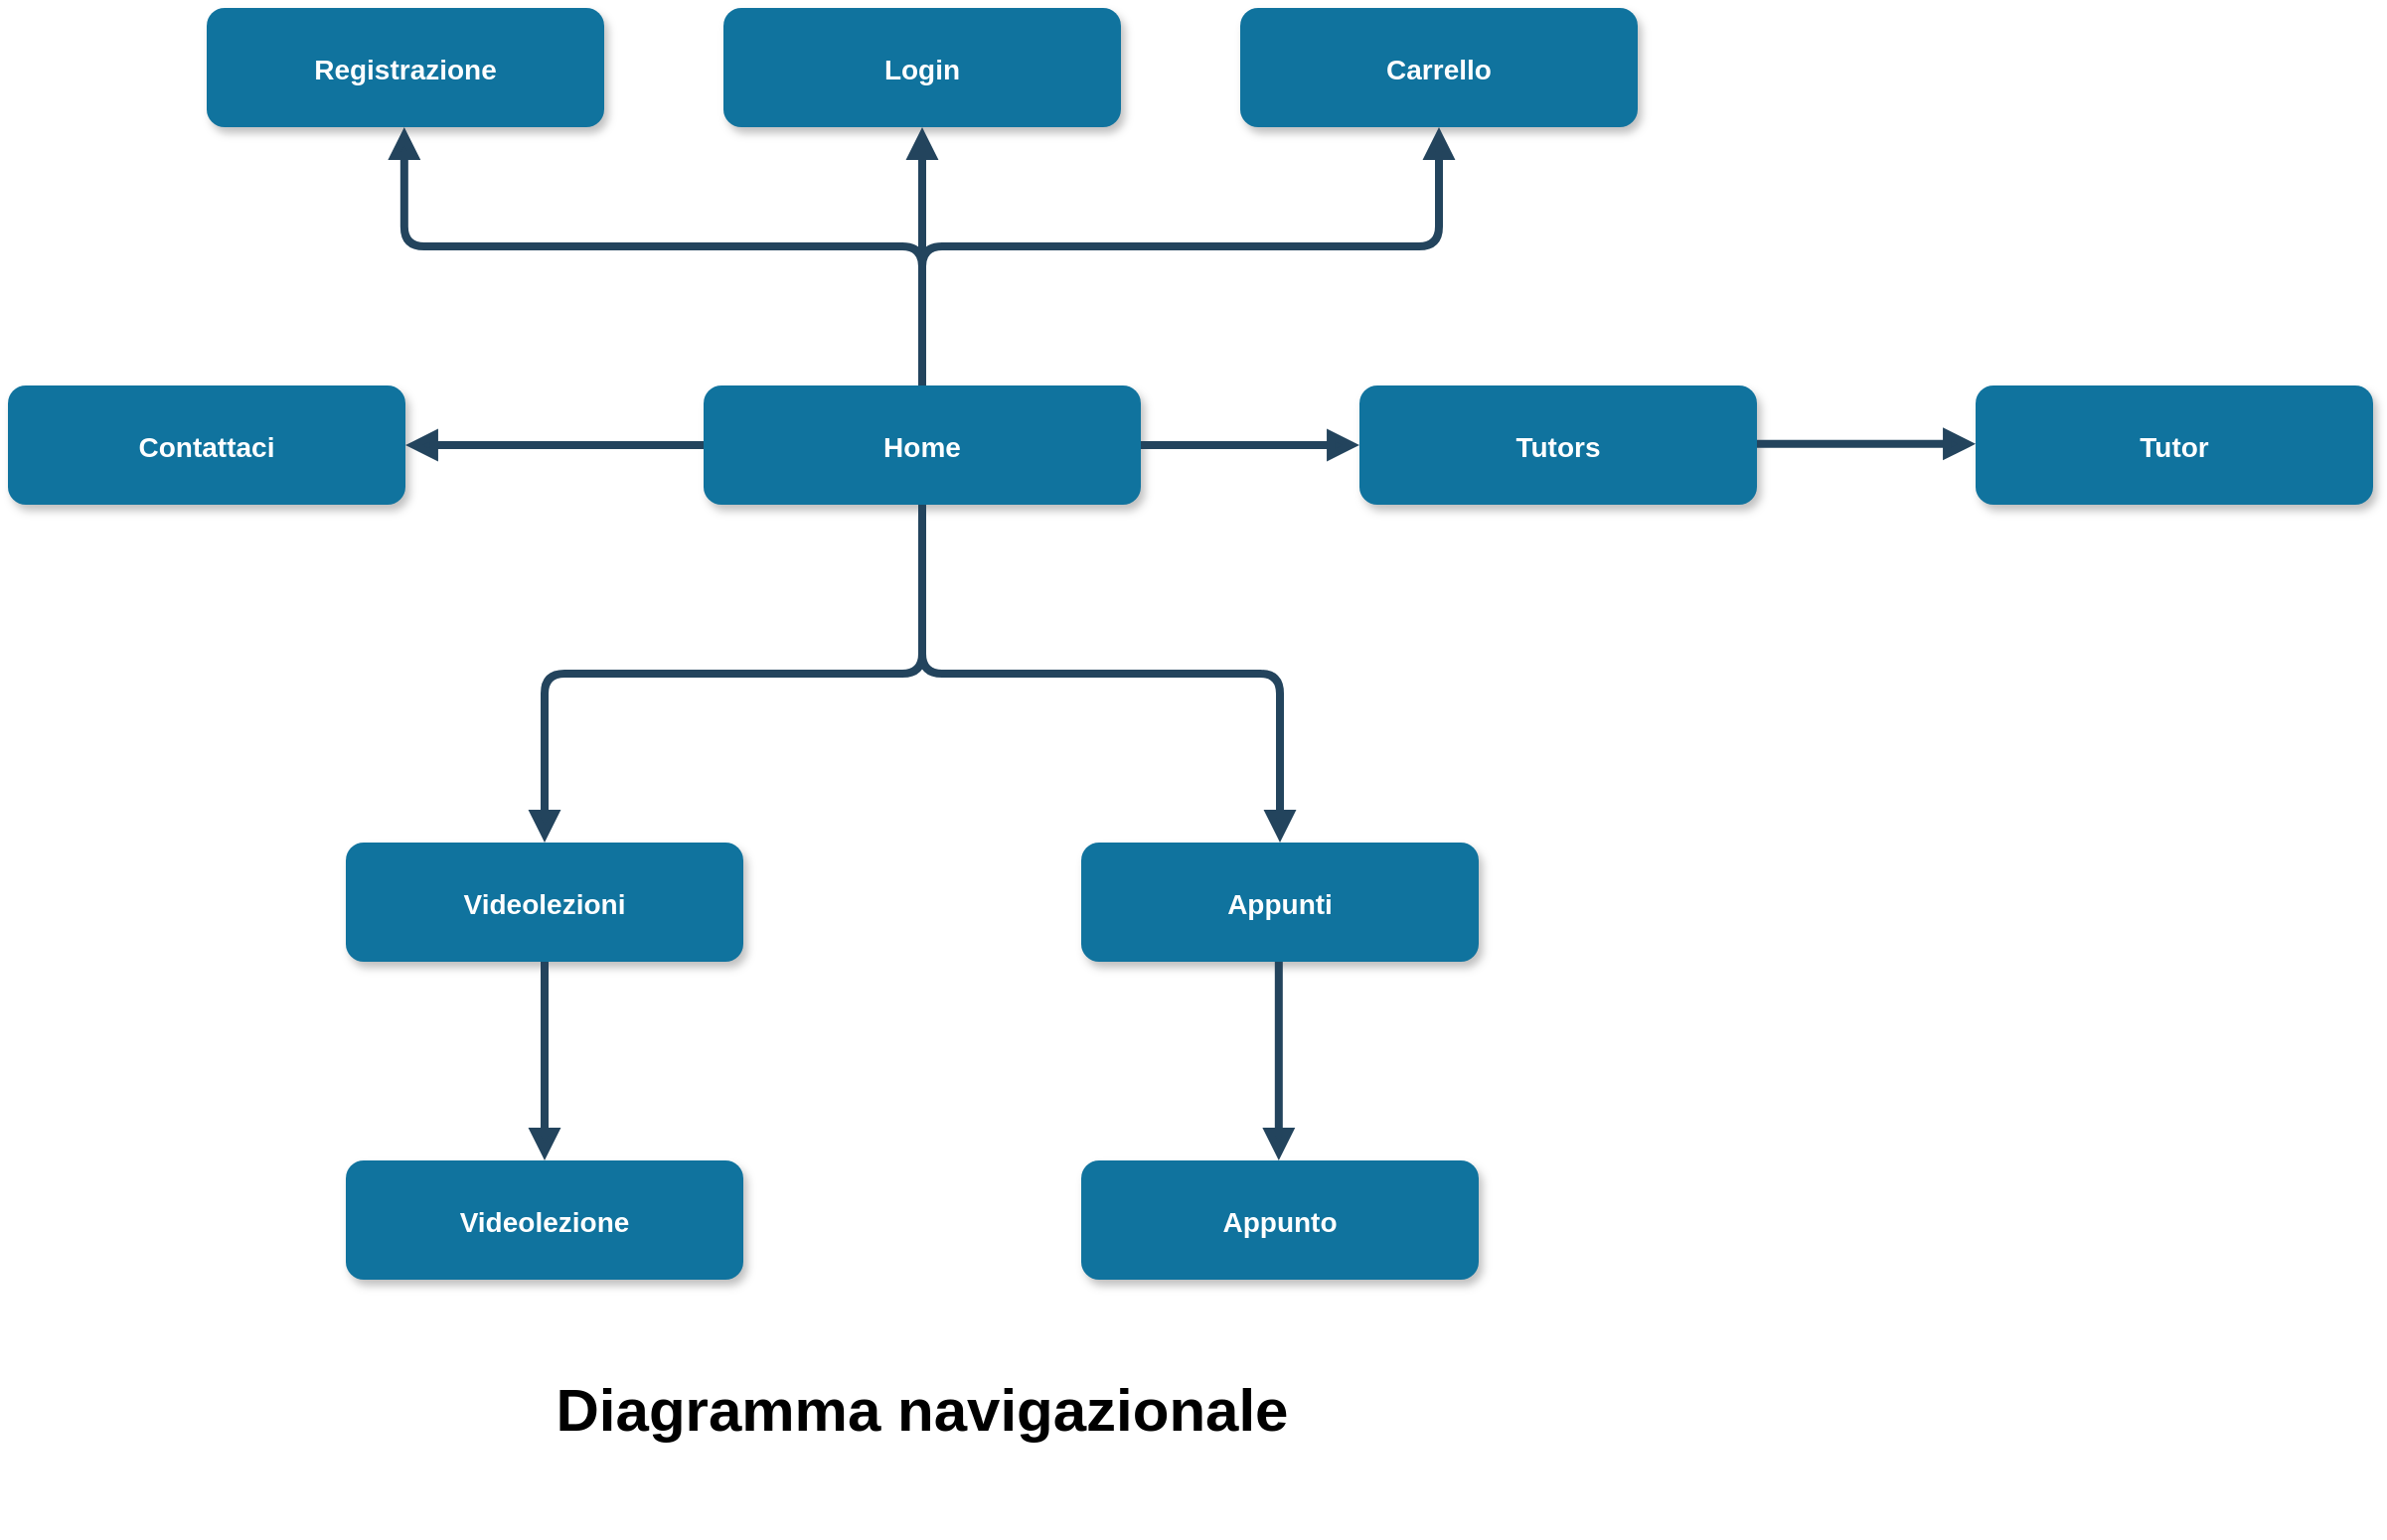 <mxfile version="13.10.9" type="device"><diagram name="Page-1" id="97916047-d0de-89f5-080d-49f4d83e522f"><mxGraphModel dx="2031" dy="1053" grid="1" gridSize="10" guides="1" tooltips="1" connect="1" arrows="1" fold="1" page="1" pageScale="1.5" pageWidth="1169" pageHeight="827" background="#ffffff" math="0" shadow="0"><root><mxCell id="0"/><mxCell id="1" parent="0"/><mxCell id="3" value="Home" style="rounded=1;fillColor=#10739E;strokeColor=none;shadow=1;gradientColor=none;fontStyle=1;fontColor=#FFFFFF;fontSize=14;" parent="1" vertex="1"><mxGeometry x="570" y="560" width="220" height="60" as="geometry"/></mxCell><mxCell id="4" value="Registrazione" style="rounded=1;fillColor=#10739E;strokeColor=none;shadow=1;gradientColor=none;fontStyle=1;fontColor=#FFFFFF;fontSize=14;" parent="1" vertex="1"><mxGeometry x="320" y="370" width="200" height="60" as="geometry"/></mxCell><mxCell id="5" value="Login" style="rounded=1;fillColor=#10739E;strokeColor=none;shadow=1;gradientColor=none;fontStyle=1;fontColor=#FFFFFF;fontSize=14;" parent="1" vertex="1"><mxGeometry x="580" y="370" width="200" height="60" as="geometry"/></mxCell><mxCell id="dI6xothFm2RIBpAHacLh-62" value="Appunti" style="rounded=1;fillColor=#10739E;strokeColor=none;shadow=1;gradientColor=none;fontStyle=1;fontColor=#FFFFFF;fontSize=14;" parent="1" vertex="1"><mxGeometry x="760" y="790" width="200" height="60" as="geometry"/></mxCell><mxCell id="dI6xothFm2RIBpAHacLh-63" value="Videolezione" style="rounded=1;fillColor=#10739E;strokeColor=none;shadow=1;gradientColor=none;fontStyle=1;fontColor=#FFFFFF;fontSize=14;" parent="1" vertex="1"><mxGeometry x="390" y="950" width="200" height="60" as="geometry"/></mxCell><mxCell id="dI6xothFm2RIBpAHacLh-70" value="Carrello" style="rounded=1;fillColor=#10739E;strokeColor=none;shadow=1;gradientColor=none;fontStyle=1;fontColor=#FFFFFF;fontSize=14;" parent="1" vertex="1"><mxGeometry x="840" y="370" width="200" height="60" as="geometry"/></mxCell><mxCell id="dI6xothFm2RIBpAHacLh-73" value="Tutors" style="rounded=1;fillColor=#10739E;strokeColor=none;shadow=1;gradientColor=none;fontStyle=1;fontColor=#FFFFFF;fontSize=14;" parent="1" vertex="1"><mxGeometry x="900" y="560" width="200" height="60" as="geometry"/></mxCell><mxCell id="dI6xothFm2RIBpAHacLh-75" value="" style="edgeStyle=elbowEdgeStyle;elbow=vertical;strokeWidth=4;endArrow=block;endFill=1;fontStyle=1;strokeColor=#23445D;exitX=0.5;exitY=0;exitDx=0;exitDy=0;entryX=0.5;entryY=1;entryDx=0;entryDy=0;" parent="1" target="5" edge="1" source="3"><mxGeometry x="712.0" y="-24.5" width="100" height="100" as="geometry"><mxPoint x="680" y="210" as="sourcePoint"/><mxPoint x="810" y="490" as="targetPoint"/><Array as="points"><mxPoint x="680" y="490"/><mxPoint x="887" y="180"/><mxPoint x="1287" y="180"/></Array></mxGeometry></mxCell><mxCell id="dI6xothFm2RIBpAHacLh-82" value="Contattaci" style="rounded=1;fillColor=#10739E;strokeColor=none;shadow=1;gradientColor=none;fontStyle=1;fontColor=#FFFFFF;fontSize=14;" parent="1" vertex="1"><mxGeometry x="220" y="560" width="200" height="60" as="geometry"/></mxCell><mxCell id="myldOpF5Hr25MDj_5pjy-32" value="" style="edgeStyle=elbowEdgeStyle;elbow=vertical;strokeWidth=4;endArrow=block;endFill=1;fontStyle=1;strokeColor=#23445D;exitX=0.5;exitY=1;exitDx=0;exitDy=0;entryX=0.5;entryY=0;entryDx=0;entryDy=0;" parent="1" edge="1" target="myldOpF5Hr25MDj_5pjy-35" source="3"><mxGeometry x="-66.0" y="825.5" width="100" height="100" as="geometry"><mxPoint x="679" y="870" as="sourcePoint"/><mxPoint x="679" y="980" as="targetPoint"/><Array as="points"/></mxGeometry></mxCell><mxCell id="myldOpF5Hr25MDj_5pjy-34" value="Appunto" style="rounded=1;fillColor=#10739E;strokeColor=none;shadow=1;gradientColor=none;fontStyle=1;fontColor=#FFFFFF;fontSize=14;" parent="1" vertex="1"><mxGeometry x="760" y="950" width="200" height="60" as="geometry"/></mxCell><mxCell id="myldOpF5Hr25MDj_5pjy-35" value="Videolezioni" style="rounded=1;fillColor=#10739E;strokeColor=none;shadow=1;gradientColor=none;fontStyle=1;fontColor=#FFFFFF;fontSize=14;" parent="1" vertex="1"><mxGeometry x="390" y="790" width="200" height="60" as="geometry"/></mxCell><mxCell id="myldOpF5Hr25MDj_5pjy-36" value="Tutor" style="rounded=1;fillColor=#10739E;strokeColor=none;shadow=1;gradientColor=none;fontStyle=1;fontColor=#FFFFFF;fontSize=14;" parent="1" vertex="1"><mxGeometry x="1210" y="560" width="200" height="60" as="geometry"/></mxCell><mxCell id="9gcLHzkcypqFrFe2Emvl-32" value="" style="edgeStyle=elbowEdgeStyle;elbow=vertical;strokeWidth=4;endArrow=block;endFill=1;fontStyle=1;strokeColor=#23445D;exitX=0.5;exitY=1;exitDx=0;exitDy=0;entryX=0.5;entryY=0;entryDx=0;entryDy=0;" edge="1" parent="1" target="dI6xothFm2RIBpAHacLh-62"><mxGeometry x="-66.0" y="825.5" width="100" height="100" as="geometry"><mxPoint x="680" y="620.0" as="sourcePoint"/><mxPoint x="490" y="790.0" as="targetPoint"/><Array as="points"/></mxGeometry></mxCell><mxCell id="9gcLHzkcypqFrFe2Emvl-34" value="" style="edgeStyle=elbowEdgeStyle;elbow=vertical;strokeWidth=4;endArrow=block;endFill=1;fontStyle=1;strokeColor=#23445D;entryX=0.5;entryY=1;entryDx=0;entryDy=0;" edge="1" parent="1"><mxGeometry x="451.41" y="-24.5" width="100" height="100" as="geometry"><mxPoint x="680" y="550" as="sourcePoint"/><mxPoint x="419.41" y="430.0" as="targetPoint"/><Array as="points"><mxPoint x="419.41" y="490"/><mxPoint x="626.41" y="180"/><mxPoint x="1026.41" y="180"/></Array></mxGeometry></mxCell><mxCell id="9gcLHzkcypqFrFe2Emvl-35" value="" style="edgeStyle=elbowEdgeStyle;elbow=vertical;strokeWidth=4;endArrow=block;endFill=1;fontStyle=1;strokeColor=#23445D;entryX=0.5;entryY=1;entryDx=0;entryDy=0;" edge="1" parent="1" target="dI6xothFm2RIBpAHacLh-70"><mxGeometry x="461.41" y="-14.5" width="100" height="100" as="geometry"><mxPoint x="680" y="550" as="sourcePoint"/><mxPoint x="429.41" y="440.0" as="targetPoint"/><Array as="points"><mxPoint x="810" y="490"/><mxPoint x="636.41" y="190"/><mxPoint x="1036.41" y="190"/></Array></mxGeometry></mxCell><mxCell id="9gcLHzkcypqFrFe2Emvl-36" value="" style="edgeStyle=elbowEdgeStyle;elbow=vertical;strokeWidth=4;endArrow=block;endFill=1;fontStyle=1;strokeColor=#23445D;entryX=1;entryY=0.5;entryDx=0;entryDy=0;exitX=0;exitY=0.5;exitDx=0;exitDy=0;" edge="1" parent="1" source="3" target="dI6xothFm2RIBpAHacLh-82"><mxGeometry x="461.41" y="-14.5" width="100" height="100" as="geometry"><mxPoint x="690" y="560.0" as="sourcePoint"/><mxPoint x="429.41" y="440.0" as="targetPoint"/><Array as="points"><mxPoint x="500" y="590"/><mxPoint x="636.41" y="190"/><mxPoint x="1036.41" y="190"/></Array></mxGeometry></mxCell><mxCell id="9gcLHzkcypqFrFe2Emvl-38" value="" style="edgeStyle=elbowEdgeStyle;elbow=vertical;strokeWidth=4;endArrow=block;endFill=1;fontStyle=1;strokeColor=#23445D;entryX=0;entryY=0.5;entryDx=0;entryDy=0;exitX=1;exitY=0.5;exitDx=0;exitDy=0;" edge="1" parent="1" source="3" target="dI6xothFm2RIBpAHacLh-73"><mxGeometry x="701.41" y="75.5" width="100" height="100" as="geometry"><mxPoint x="810" y="680.0" as="sourcePoint"/><mxPoint x="660" y="680.0" as="targetPoint"/><Array as="points"><mxPoint x="850" y="590"/><mxPoint x="876.41" y="280"/><mxPoint x="1276.41" y="280"/></Array></mxGeometry></mxCell><mxCell id="9gcLHzkcypqFrFe2Emvl-39" value="" style="edgeStyle=elbowEdgeStyle;elbow=vertical;strokeWidth=4;endArrow=block;endFill=1;fontStyle=1;strokeColor=#23445D;entryX=0;entryY=0.5;entryDx=0;entryDy=0;exitX=1;exitY=0.5;exitDx=0;exitDy=0;" edge="1" parent="1"><mxGeometry x="1011.41" y="74.91" width="100" height="100" as="geometry"><mxPoint x="1100.0" y="589.41" as="sourcePoint"/><mxPoint x="1210.0" y="589.41" as="targetPoint"/><Array as="points"><mxPoint x="1160" y="589.41"/><mxPoint x="1186.41" y="279.41"/><mxPoint x="1586.41" y="279.41"/></Array></mxGeometry></mxCell><mxCell id="9gcLHzkcypqFrFe2Emvl-40" value="" style="edgeStyle=elbowEdgeStyle;elbow=vertical;strokeWidth=4;endArrow=block;endFill=1;fontStyle=1;strokeColor=#23445D;entryX=0.5;entryY=0;entryDx=0;entryDy=0;exitX=0.5;exitY=1;exitDx=0;exitDy=0;" edge="1" parent="1" source="myldOpF5Hr25MDj_5pjy-35" target="dI6xothFm2RIBpAHacLh-63"><mxGeometry x="711.41" y="85.5" width="100" height="100" as="geometry"><mxPoint x="800.0" y="600.0" as="sourcePoint"/><mxPoint x="910.0" y="600.0" as="targetPoint"/><Array as="points"><mxPoint x="530" y="890"/><mxPoint x="886.41" y="290"/><mxPoint x="1286.41" y="290"/></Array></mxGeometry></mxCell><mxCell id="9gcLHzkcypqFrFe2Emvl-41" value="" style="edgeStyle=elbowEdgeStyle;elbow=vertical;strokeWidth=4;endArrow=block;endFill=1;fontStyle=1;strokeColor=#23445D;entryX=0.5;entryY=0;entryDx=0;entryDy=0;exitX=0.5;exitY=1;exitDx=0;exitDy=0;" edge="1" parent="1"><mxGeometry x="1080.82" y="85.5" width="100" height="100" as="geometry"><mxPoint x="859.41" y="850.0" as="sourcePoint"/><mxPoint x="859.41" y="950" as="targetPoint"/><Array as="points"><mxPoint x="899.41" y="890"/><mxPoint x="1255.82" y="290"/><mxPoint x="1655.82" y="290"/></Array></mxGeometry></mxCell><mxCell id="-2n3MI0jOxynm0dLUfR8-5" value="Diagramma navigazionale" style="text;html=1;strokeColor=none;fillColor=none;align=center;verticalAlign=middle;whiteSpace=wrap;rounded=0;fontSize=30;fontStyle=1" vertex="1" parent="1"><mxGeometry x="320" y="1010" width="720" height="130" as="geometry"/></mxCell></root></mxGraphModel></diagram></mxfile>